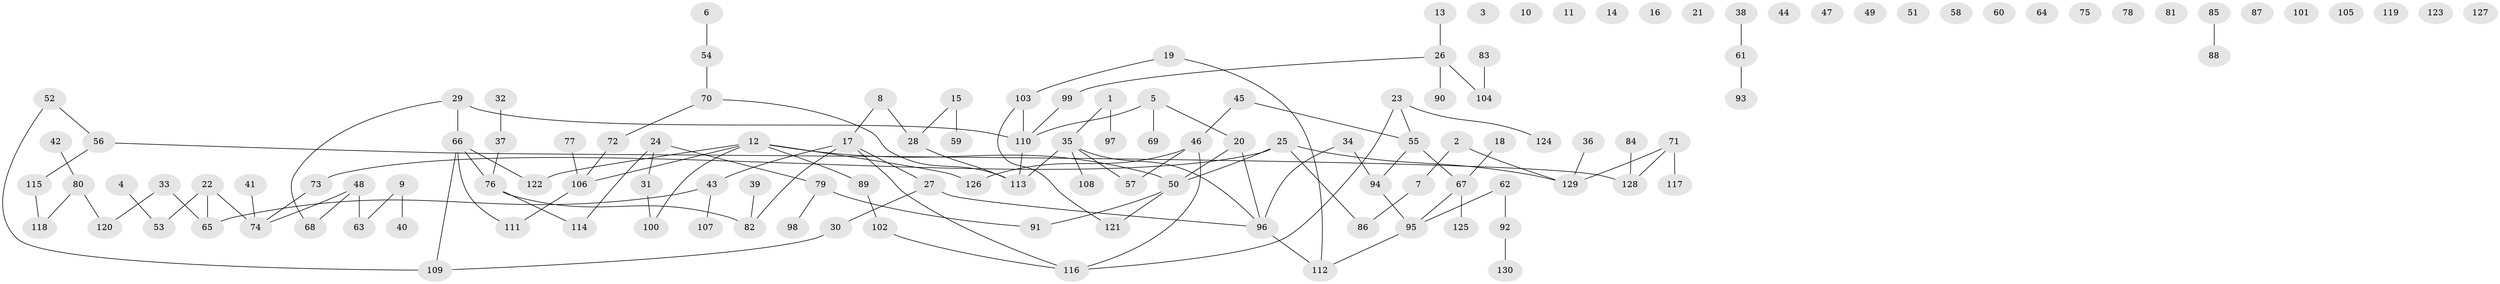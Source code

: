 // coarse degree distribution, {1: 0.22988505747126436, 4: 0.08045977011494253, 0: 0.26436781609195403, 2: 0.13793103448275862, 3: 0.1839080459770115, 6: 0.034482758620689655, 5: 0.05747126436781609, 7: 0.011494252873563218}
// Generated by graph-tools (version 1.1) at 2025/41/03/06/25 10:41:22]
// undirected, 130 vertices, 128 edges
graph export_dot {
graph [start="1"]
  node [color=gray90,style=filled];
  1;
  2;
  3;
  4;
  5;
  6;
  7;
  8;
  9;
  10;
  11;
  12;
  13;
  14;
  15;
  16;
  17;
  18;
  19;
  20;
  21;
  22;
  23;
  24;
  25;
  26;
  27;
  28;
  29;
  30;
  31;
  32;
  33;
  34;
  35;
  36;
  37;
  38;
  39;
  40;
  41;
  42;
  43;
  44;
  45;
  46;
  47;
  48;
  49;
  50;
  51;
  52;
  53;
  54;
  55;
  56;
  57;
  58;
  59;
  60;
  61;
  62;
  63;
  64;
  65;
  66;
  67;
  68;
  69;
  70;
  71;
  72;
  73;
  74;
  75;
  76;
  77;
  78;
  79;
  80;
  81;
  82;
  83;
  84;
  85;
  86;
  87;
  88;
  89;
  90;
  91;
  92;
  93;
  94;
  95;
  96;
  97;
  98;
  99;
  100;
  101;
  102;
  103;
  104;
  105;
  106;
  107;
  108;
  109;
  110;
  111;
  112;
  113;
  114;
  115;
  116;
  117;
  118;
  119;
  120;
  121;
  122;
  123;
  124;
  125;
  126;
  127;
  128;
  129;
  130;
  1 -- 35;
  1 -- 97;
  2 -- 7;
  2 -- 129;
  4 -- 53;
  5 -- 20;
  5 -- 69;
  5 -- 110;
  6 -- 54;
  7 -- 86;
  8 -- 17;
  8 -- 28;
  9 -- 40;
  9 -- 63;
  12 -- 50;
  12 -- 89;
  12 -- 100;
  12 -- 106;
  12 -- 122;
  12 -- 126;
  13 -- 26;
  15 -- 28;
  15 -- 59;
  17 -- 27;
  17 -- 43;
  17 -- 82;
  17 -- 116;
  18 -- 67;
  19 -- 103;
  19 -- 112;
  20 -- 50;
  20 -- 96;
  22 -- 53;
  22 -- 65;
  22 -- 74;
  23 -- 55;
  23 -- 116;
  23 -- 124;
  24 -- 31;
  24 -- 79;
  24 -- 114;
  25 -- 50;
  25 -- 73;
  25 -- 86;
  25 -- 129;
  26 -- 90;
  26 -- 99;
  26 -- 104;
  27 -- 30;
  27 -- 96;
  28 -- 113;
  29 -- 66;
  29 -- 68;
  29 -- 110;
  30 -- 109;
  31 -- 100;
  32 -- 37;
  33 -- 65;
  33 -- 120;
  34 -- 94;
  34 -- 96;
  35 -- 57;
  35 -- 96;
  35 -- 108;
  35 -- 113;
  36 -- 129;
  37 -- 76;
  38 -- 61;
  39 -- 82;
  41 -- 74;
  42 -- 80;
  43 -- 65;
  43 -- 107;
  45 -- 46;
  45 -- 55;
  46 -- 57;
  46 -- 116;
  46 -- 126;
  48 -- 63;
  48 -- 68;
  48 -- 74;
  50 -- 91;
  50 -- 121;
  52 -- 56;
  52 -- 109;
  54 -- 70;
  55 -- 67;
  55 -- 94;
  56 -- 115;
  56 -- 128;
  61 -- 93;
  62 -- 92;
  62 -- 95;
  66 -- 76;
  66 -- 109;
  66 -- 111;
  66 -- 122;
  67 -- 95;
  67 -- 125;
  70 -- 72;
  70 -- 113;
  71 -- 117;
  71 -- 128;
  71 -- 129;
  72 -- 106;
  73 -- 74;
  76 -- 82;
  76 -- 114;
  77 -- 106;
  79 -- 91;
  79 -- 98;
  80 -- 118;
  80 -- 120;
  83 -- 104;
  84 -- 128;
  85 -- 88;
  89 -- 102;
  92 -- 130;
  94 -- 95;
  95 -- 112;
  96 -- 112;
  99 -- 110;
  102 -- 116;
  103 -- 110;
  103 -- 121;
  106 -- 111;
  110 -- 113;
  115 -- 118;
}
